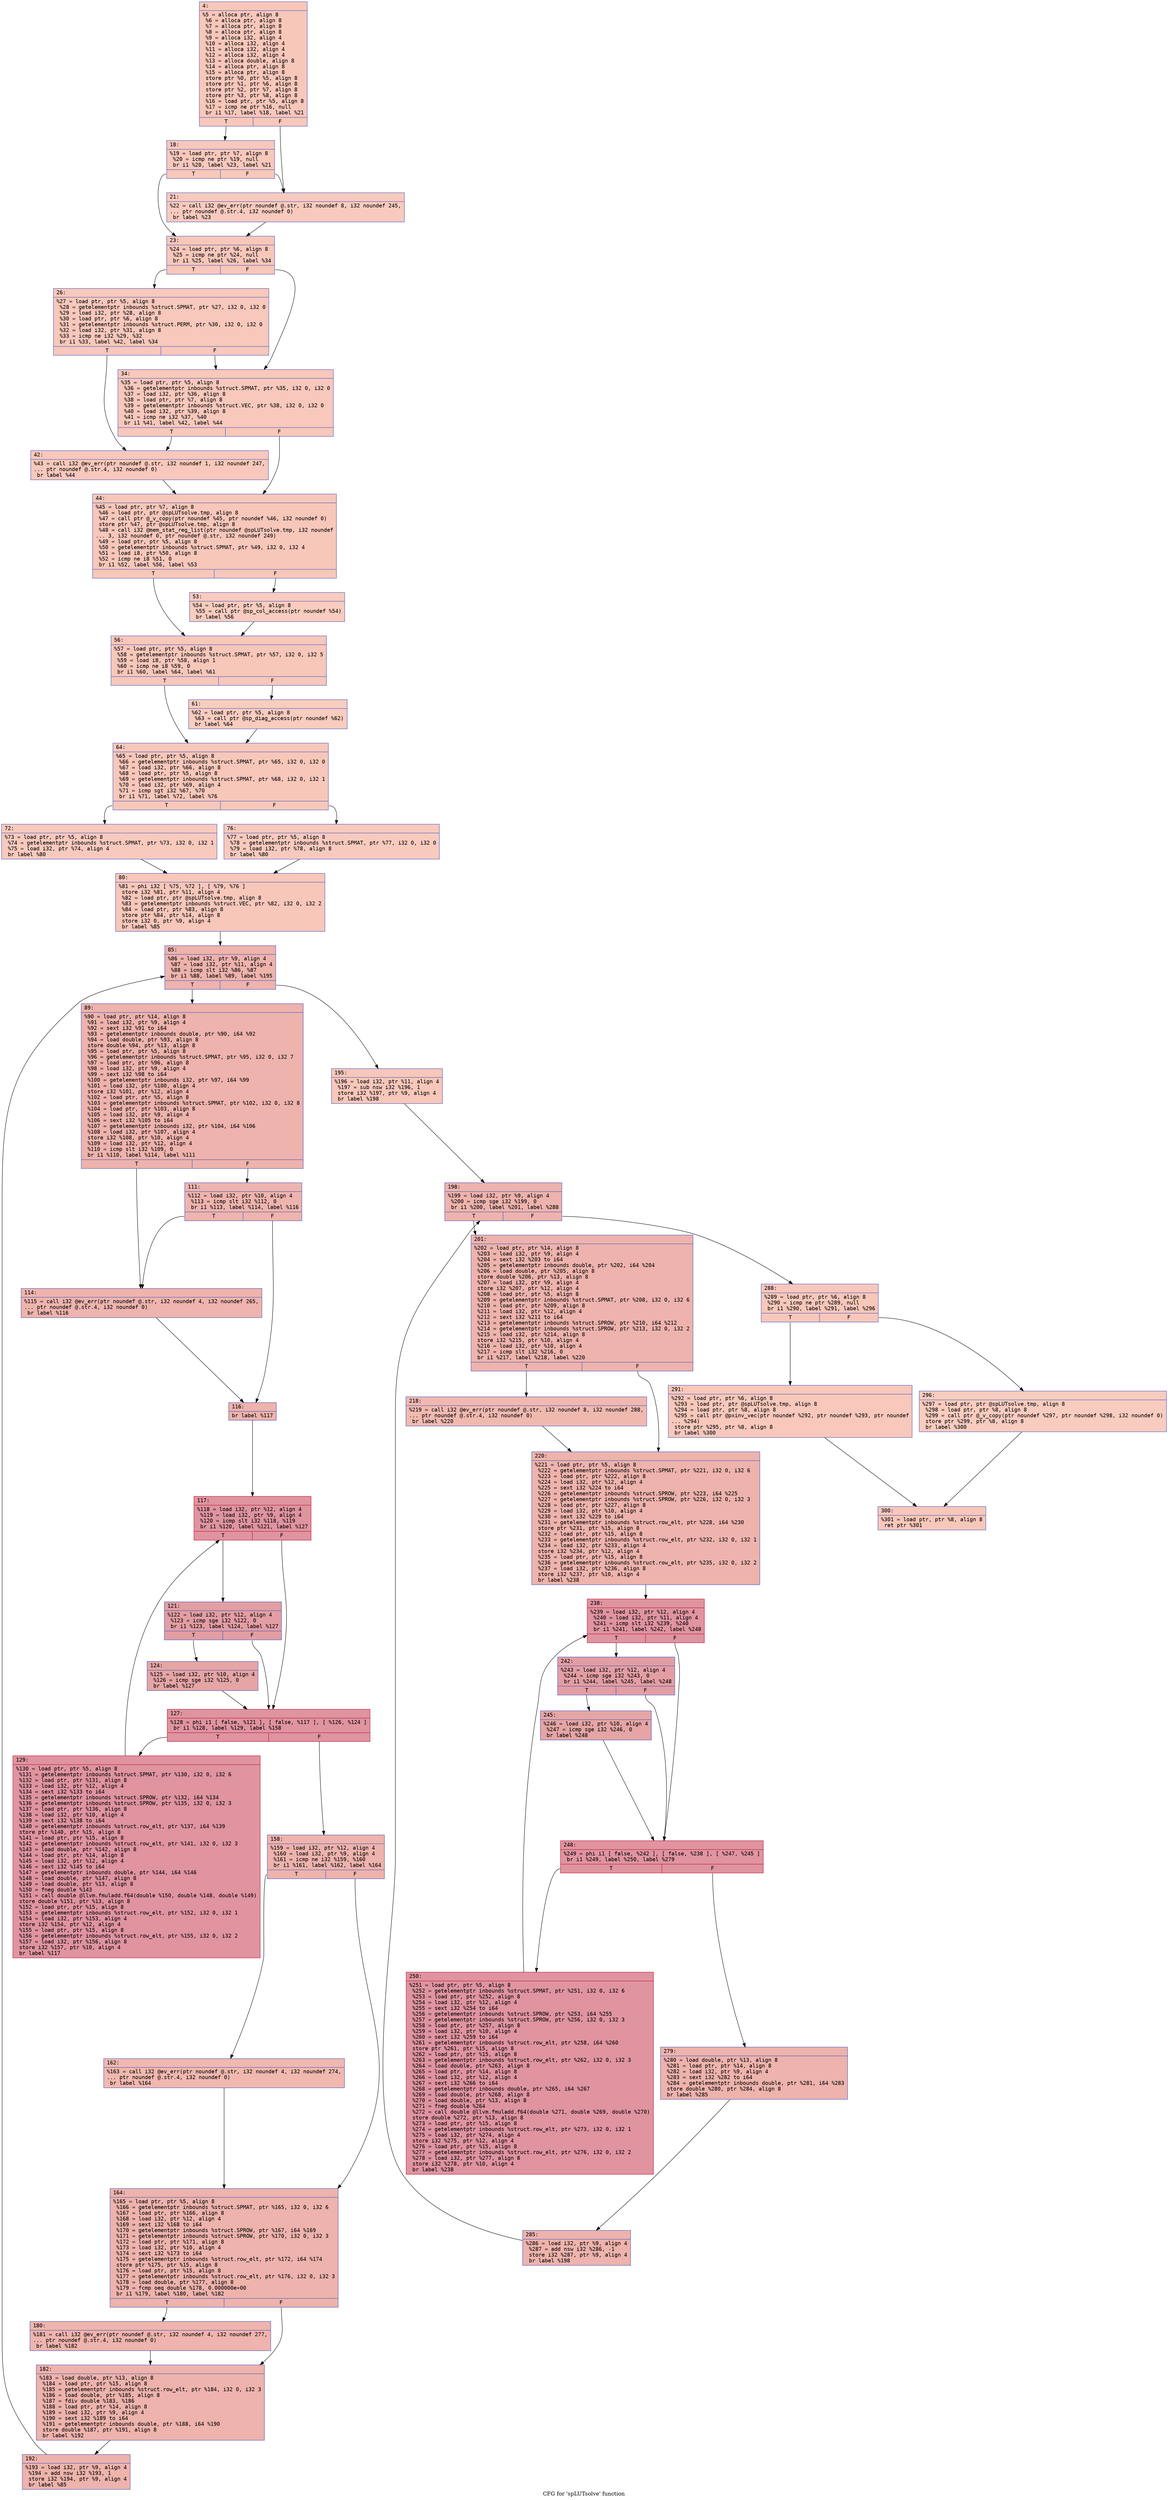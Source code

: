 digraph "CFG for 'spLUTsolve' function" {
	label="CFG for 'spLUTsolve' function";

	Node0x600001193cf0 [shape=record,color="#3d50c3ff", style=filled, fillcolor="#ec7f6370" fontname="Courier",label="{4:\l|  %5 = alloca ptr, align 8\l  %6 = alloca ptr, align 8\l  %7 = alloca ptr, align 8\l  %8 = alloca ptr, align 8\l  %9 = alloca i32, align 4\l  %10 = alloca i32, align 4\l  %11 = alloca i32, align 4\l  %12 = alloca i32, align 4\l  %13 = alloca double, align 8\l  %14 = alloca ptr, align 8\l  %15 = alloca ptr, align 8\l  store ptr %0, ptr %5, align 8\l  store ptr %1, ptr %6, align 8\l  store ptr %2, ptr %7, align 8\l  store ptr %3, ptr %8, align 8\l  %16 = load ptr, ptr %5, align 8\l  %17 = icmp ne ptr %16, null\l  br i1 %17, label %18, label %21\l|{<s0>T|<s1>F}}"];
	Node0x600001193cf0:s0 -> Node0x600001193de0[tooltip="4 -> 18\nProbability 62.50%" ];
	Node0x600001193cf0:s1 -> Node0x600001193e30[tooltip="4 -> 21\nProbability 37.50%" ];
	Node0x600001193de0 [shape=record,color="#3d50c3ff", style=filled, fillcolor="#ed836670" fontname="Courier",label="{18:\l|  %19 = load ptr, ptr %7, align 8\l  %20 = icmp ne ptr %19, null\l  br i1 %20, label %23, label %21\l|{<s0>T|<s1>F}}"];
	Node0x600001193de0:s0 -> Node0x600001193e80[tooltip="18 -> 23\nProbability 62.50%" ];
	Node0x600001193de0:s1 -> Node0x600001193e30[tooltip="18 -> 21\nProbability 37.50%" ];
	Node0x600001193e30 [shape=record,color="#3d50c3ff", style=filled, fillcolor="#ef886b70" fontname="Courier",label="{21:\l|  %22 = call i32 @ev_err(ptr noundef @.str, i32 noundef 8, i32 noundef 245,\l... ptr noundef @.str.4, i32 noundef 0)\l  br label %23\l}"];
	Node0x600001193e30 -> Node0x600001193e80[tooltip="21 -> 23\nProbability 100.00%" ];
	Node0x600001193e80 [shape=record,color="#3d50c3ff", style=filled, fillcolor="#ec7f6370" fontname="Courier",label="{23:\l|  %24 = load ptr, ptr %6, align 8\l  %25 = icmp ne ptr %24, null\l  br i1 %25, label %26, label %34\l|{<s0>T|<s1>F}}"];
	Node0x600001193e80:s0 -> Node0x600001193ed0[tooltip="23 -> 26\nProbability 62.50%" ];
	Node0x600001193e80:s1 -> Node0x600001193f20[tooltip="23 -> 34\nProbability 37.50%" ];
	Node0x600001193ed0 [shape=record,color="#3d50c3ff", style=filled, fillcolor="#ed836670" fontname="Courier",label="{26:\l|  %27 = load ptr, ptr %5, align 8\l  %28 = getelementptr inbounds %struct.SPMAT, ptr %27, i32 0, i32 0\l  %29 = load i32, ptr %28, align 8\l  %30 = load ptr, ptr %6, align 8\l  %31 = getelementptr inbounds %struct.PERM, ptr %30, i32 0, i32 0\l  %32 = load i32, ptr %31, align 8\l  %33 = icmp ne i32 %29, %32\l  br i1 %33, label %42, label %34\l|{<s0>T|<s1>F}}"];
	Node0x600001193ed0:s0 -> Node0x600001193f70[tooltip="26 -> 42\nProbability 50.00%" ];
	Node0x600001193ed0:s1 -> Node0x600001193f20[tooltip="26 -> 34\nProbability 50.00%" ];
	Node0x600001193f20 [shape=record,color="#3d50c3ff", style=filled, fillcolor="#ed836670" fontname="Courier",label="{34:\l|  %35 = load ptr, ptr %5, align 8\l  %36 = getelementptr inbounds %struct.SPMAT, ptr %35, i32 0, i32 0\l  %37 = load i32, ptr %36, align 8\l  %38 = load ptr, ptr %7, align 8\l  %39 = getelementptr inbounds %struct.VEC, ptr %38, i32 0, i32 0\l  %40 = load i32, ptr %39, align 8\l  %41 = icmp ne i32 %37, %40\l  br i1 %41, label %42, label %44\l|{<s0>T|<s1>F}}"];
	Node0x600001193f20:s0 -> Node0x600001193f70[tooltip="34 -> 42\nProbability 50.00%" ];
	Node0x600001193f20:s1 -> Node0x600001194000[tooltip="34 -> 44\nProbability 50.00%" ];
	Node0x600001193f70 [shape=record,color="#3d50c3ff", style=filled, fillcolor="#ed836670" fontname="Courier",label="{42:\l|  %43 = call i32 @ev_err(ptr noundef @.str, i32 noundef 1, i32 noundef 247,\l... ptr noundef @.str.4, i32 noundef 0)\l  br label %44\l}"];
	Node0x600001193f70 -> Node0x600001194000[tooltip="42 -> 44\nProbability 100.00%" ];
	Node0x600001194000 [shape=record,color="#3d50c3ff", style=filled, fillcolor="#ec7f6370" fontname="Courier",label="{44:\l|  %45 = load ptr, ptr %7, align 8\l  %46 = load ptr, ptr @spLUTsolve.tmp, align 8\l  %47 = call ptr @_v_copy(ptr noundef %45, ptr noundef %46, i32 noundef 0)\l  store ptr %47, ptr @spLUTsolve.tmp, align 8\l  %48 = call i32 @mem_stat_reg_list(ptr noundef @spLUTsolve.tmp, i32 noundef\l... 3, i32 noundef 0, ptr noundef @.str, i32 noundef 249)\l  %49 = load ptr, ptr %5, align 8\l  %50 = getelementptr inbounds %struct.SPMAT, ptr %49, i32 0, i32 4\l  %51 = load i8, ptr %50, align 8\l  %52 = icmp ne i8 %51, 0\l  br i1 %52, label %56, label %53\l|{<s0>T|<s1>F}}"];
	Node0x600001194000:s0 -> Node0x6000011940a0[tooltip="44 -> 56\nProbability 62.50%" ];
	Node0x600001194000:s1 -> Node0x600001194050[tooltip="44 -> 53\nProbability 37.50%" ];
	Node0x600001194050 [shape=record,color="#3d50c3ff", style=filled, fillcolor="#f08b6e70" fontname="Courier",label="{53:\l|  %54 = load ptr, ptr %5, align 8\l  %55 = call ptr @sp_col_access(ptr noundef %54)\l  br label %56\l}"];
	Node0x600001194050 -> Node0x6000011940a0[tooltip="53 -> 56\nProbability 100.00%" ];
	Node0x6000011940a0 [shape=record,color="#3d50c3ff", style=filled, fillcolor="#ec7f6370" fontname="Courier",label="{56:\l|  %57 = load ptr, ptr %5, align 8\l  %58 = getelementptr inbounds %struct.SPMAT, ptr %57, i32 0, i32 5\l  %59 = load i8, ptr %58, align 1\l  %60 = icmp ne i8 %59, 0\l  br i1 %60, label %64, label %61\l|{<s0>T|<s1>F}}"];
	Node0x6000011940a0:s0 -> Node0x600001194140[tooltip="56 -> 64\nProbability 62.50%" ];
	Node0x6000011940a0:s1 -> Node0x6000011940f0[tooltip="56 -> 61\nProbability 37.50%" ];
	Node0x6000011940f0 [shape=record,color="#3d50c3ff", style=filled, fillcolor="#f08b6e70" fontname="Courier",label="{61:\l|  %62 = load ptr, ptr %5, align 8\l  %63 = call ptr @sp_diag_access(ptr noundef %62)\l  br label %64\l}"];
	Node0x6000011940f0 -> Node0x600001194140[tooltip="61 -> 64\nProbability 100.00%" ];
	Node0x600001194140 [shape=record,color="#3d50c3ff", style=filled, fillcolor="#ec7f6370" fontname="Courier",label="{64:\l|  %65 = load ptr, ptr %5, align 8\l  %66 = getelementptr inbounds %struct.SPMAT, ptr %65, i32 0, i32 0\l  %67 = load i32, ptr %66, align 8\l  %68 = load ptr, ptr %5, align 8\l  %69 = getelementptr inbounds %struct.SPMAT, ptr %68, i32 0, i32 1\l  %70 = load i32, ptr %69, align 4\l  %71 = icmp sgt i32 %67, %70\l  br i1 %71, label %72, label %76\l|{<s0>T|<s1>F}}"];
	Node0x600001194140:s0 -> Node0x600001194190[tooltip="64 -> 72\nProbability 50.00%" ];
	Node0x600001194140:s1 -> Node0x6000011941e0[tooltip="64 -> 76\nProbability 50.00%" ];
	Node0x600001194190 [shape=record,color="#3d50c3ff", style=filled, fillcolor="#ef886b70" fontname="Courier",label="{72:\l|  %73 = load ptr, ptr %5, align 8\l  %74 = getelementptr inbounds %struct.SPMAT, ptr %73, i32 0, i32 1\l  %75 = load i32, ptr %74, align 4\l  br label %80\l}"];
	Node0x600001194190 -> Node0x600001194230[tooltip="72 -> 80\nProbability 100.00%" ];
	Node0x6000011941e0 [shape=record,color="#3d50c3ff", style=filled, fillcolor="#ef886b70" fontname="Courier",label="{76:\l|  %77 = load ptr, ptr %5, align 8\l  %78 = getelementptr inbounds %struct.SPMAT, ptr %77, i32 0, i32 0\l  %79 = load i32, ptr %78, align 8\l  br label %80\l}"];
	Node0x6000011941e0 -> Node0x600001194230[tooltip="76 -> 80\nProbability 100.00%" ];
	Node0x600001194230 [shape=record,color="#3d50c3ff", style=filled, fillcolor="#ec7f6370" fontname="Courier",label="{80:\l|  %81 = phi i32 [ %75, %72 ], [ %79, %76 ]\l  store i32 %81, ptr %11, align 4\l  %82 = load ptr, ptr @spLUTsolve.tmp, align 8\l  %83 = getelementptr inbounds %struct.VEC, ptr %82, i32 0, i32 2\l  %84 = load ptr, ptr %83, align 8\l  store ptr %84, ptr %14, align 8\l  store i32 0, ptr %9, align 4\l  br label %85\l}"];
	Node0x600001194230 -> Node0x600001194280[tooltip="80 -> 85\nProbability 100.00%" ];
	Node0x600001194280 [shape=record,color="#3d50c3ff", style=filled, fillcolor="#d6524470" fontname="Courier",label="{85:\l|  %86 = load i32, ptr %9, align 4\l  %87 = load i32, ptr %11, align 4\l  %88 = icmp slt i32 %86, %87\l  br i1 %88, label %89, label %195\l|{<s0>T|<s1>F}}"];
	Node0x600001194280:s0 -> Node0x6000011942d0[tooltip="85 -> 89\nProbability 96.88%" ];
	Node0x600001194280:s1 -> Node0x600001194780[tooltip="85 -> 195\nProbability 3.12%" ];
	Node0x6000011942d0 [shape=record,color="#3d50c3ff", style=filled, fillcolor="#d6524470" fontname="Courier",label="{89:\l|  %90 = load ptr, ptr %14, align 8\l  %91 = load i32, ptr %9, align 4\l  %92 = sext i32 %91 to i64\l  %93 = getelementptr inbounds double, ptr %90, i64 %92\l  %94 = load double, ptr %93, align 8\l  store double %94, ptr %13, align 8\l  %95 = load ptr, ptr %5, align 8\l  %96 = getelementptr inbounds %struct.SPMAT, ptr %95, i32 0, i32 7\l  %97 = load ptr, ptr %96, align 8\l  %98 = load i32, ptr %9, align 4\l  %99 = sext i32 %98 to i64\l  %100 = getelementptr inbounds i32, ptr %97, i64 %99\l  %101 = load i32, ptr %100, align 4\l  store i32 %101, ptr %12, align 4\l  %102 = load ptr, ptr %5, align 8\l  %103 = getelementptr inbounds %struct.SPMAT, ptr %102, i32 0, i32 8\l  %104 = load ptr, ptr %103, align 8\l  %105 = load i32, ptr %9, align 4\l  %106 = sext i32 %105 to i64\l  %107 = getelementptr inbounds i32, ptr %104, i64 %106\l  %108 = load i32, ptr %107, align 4\l  store i32 %108, ptr %10, align 4\l  %109 = load i32, ptr %12, align 4\l  %110 = icmp slt i32 %109, 0\l  br i1 %110, label %114, label %111\l|{<s0>T|<s1>F}}"];
	Node0x6000011942d0:s0 -> Node0x600001194370[tooltip="89 -> 114\nProbability 37.50%" ];
	Node0x6000011942d0:s1 -> Node0x600001194320[tooltip="89 -> 111\nProbability 62.50%" ];
	Node0x600001194320 [shape=record,color="#3d50c3ff", style=filled, fillcolor="#d8564670" fontname="Courier",label="{111:\l|  %112 = load i32, ptr %10, align 4\l  %113 = icmp slt i32 %112, 0\l  br i1 %113, label %114, label %116\l|{<s0>T|<s1>F}}"];
	Node0x600001194320:s0 -> Node0x600001194370[tooltip="111 -> 114\nProbability 37.50%" ];
	Node0x600001194320:s1 -> Node0x6000011943c0[tooltip="111 -> 116\nProbability 62.50%" ];
	Node0x600001194370 [shape=record,color="#3d50c3ff", style=filled, fillcolor="#d8564670" fontname="Courier",label="{114:\l|  %115 = call i32 @ev_err(ptr noundef @.str, i32 noundef 4, i32 noundef 265,\l... ptr noundef @.str.4, i32 noundef 0)\l  br label %116\l}"];
	Node0x600001194370 -> Node0x6000011943c0[tooltip="114 -> 116\nProbability 100.00%" ];
	Node0x6000011943c0 [shape=record,color="#3d50c3ff", style=filled, fillcolor="#d6524470" fontname="Courier",label="{116:\l|  br label %117\l}"];
	Node0x6000011943c0 -> Node0x600001194410[tooltip="116 -> 117\nProbability 100.00%" ];
	Node0x600001194410 [shape=record,color="#b70d28ff", style=filled, fillcolor="#b70d2870" fontname="Courier",label="{117:\l|  %118 = load i32, ptr %12, align 4\l  %119 = load i32, ptr %9, align 4\l  %120 = icmp slt i32 %118, %119\l  br i1 %120, label %121, label %127\l|{<s0>T|<s1>F}}"];
	Node0x600001194410:s0 -> Node0x600001194460[tooltip="117 -> 121\nProbability 50.00%" ];
	Node0x600001194410:s1 -> Node0x600001194500[tooltip="117 -> 127\nProbability 50.00%" ];
	Node0x600001194460 [shape=record,color="#3d50c3ff", style=filled, fillcolor="#be242e70" fontname="Courier",label="{121:\l|  %122 = load i32, ptr %12, align 4\l  %123 = icmp sge i32 %122, 0\l  br i1 %123, label %124, label %127\l|{<s0>T|<s1>F}}"];
	Node0x600001194460:s0 -> Node0x6000011944b0[tooltip="121 -> 124\nProbability 50.00%" ];
	Node0x600001194460:s1 -> Node0x600001194500[tooltip="121 -> 127\nProbability 50.00%" ];
	Node0x6000011944b0 [shape=record,color="#3d50c3ff", style=filled, fillcolor="#c5333470" fontname="Courier",label="{124:\l|  %125 = load i32, ptr %10, align 4\l  %126 = icmp sge i32 %125, 0\l  br label %127\l}"];
	Node0x6000011944b0 -> Node0x600001194500[tooltip="124 -> 127\nProbability 100.00%" ];
	Node0x600001194500 [shape=record,color="#b70d28ff", style=filled, fillcolor="#b70d2870" fontname="Courier",label="{127:\l|  %128 = phi i1 [ false, %121 ], [ false, %117 ], [ %126, %124 ]\l  br i1 %128, label %129, label %158\l|{<s0>T|<s1>F}}"];
	Node0x600001194500:s0 -> Node0x600001194550[tooltip="127 -> 129\nProbability 96.88%" ];
	Node0x600001194500:s1 -> Node0x6000011945a0[tooltip="127 -> 158\nProbability 3.12%" ];
	Node0x600001194550 [shape=record,color="#b70d28ff", style=filled, fillcolor="#b70d2870" fontname="Courier",label="{129:\l|  %130 = load ptr, ptr %5, align 8\l  %131 = getelementptr inbounds %struct.SPMAT, ptr %130, i32 0, i32 6\l  %132 = load ptr, ptr %131, align 8\l  %133 = load i32, ptr %12, align 4\l  %134 = sext i32 %133 to i64\l  %135 = getelementptr inbounds %struct.SPROW, ptr %132, i64 %134\l  %136 = getelementptr inbounds %struct.SPROW, ptr %135, i32 0, i32 3\l  %137 = load ptr, ptr %136, align 8\l  %138 = load i32, ptr %10, align 4\l  %139 = sext i32 %138 to i64\l  %140 = getelementptr inbounds %struct.row_elt, ptr %137, i64 %139\l  store ptr %140, ptr %15, align 8\l  %141 = load ptr, ptr %15, align 8\l  %142 = getelementptr inbounds %struct.row_elt, ptr %141, i32 0, i32 3\l  %143 = load double, ptr %142, align 8\l  %144 = load ptr, ptr %14, align 8\l  %145 = load i32, ptr %12, align 4\l  %146 = sext i32 %145 to i64\l  %147 = getelementptr inbounds double, ptr %144, i64 %146\l  %148 = load double, ptr %147, align 8\l  %149 = load double, ptr %13, align 8\l  %150 = fneg double %143\l  %151 = call double @llvm.fmuladd.f64(double %150, double %148, double %149)\l  store double %151, ptr %13, align 8\l  %152 = load ptr, ptr %15, align 8\l  %153 = getelementptr inbounds %struct.row_elt, ptr %152, i32 0, i32 1\l  %154 = load i32, ptr %153, align 4\l  store i32 %154, ptr %12, align 4\l  %155 = load ptr, ptr %15, align 8\l  %156 = getelementptr inbounds %struct.row_elt, ptr %155, i32 0, i32 2\l  %157 = load i32, ptr %156, align 8\l  store i32 %157, ptr %10, align 4\l  br label %117\l}"];
	Node0x600001194550 -> Node0x600001194410[tooltip="129 -> 117\nProbability 100.00%" ];
	Node0x6000011945a0 [shape=record,color="#3d50c3ff", style=filled, fillcolor="#d6524470" fontname="Courier",label="{158:\l|  %159 = load i32, ptr %12, align 4\l  %160 = load i32, ptr %9, align 4\l  %161 = icmp ne i32 %159, %160\l  br i1 %161, label %162, label %164\l|{<s0>T|<s1>F}}"];
	Node0x6000011945a0:s0 -> Node0x6000011945f0[tooltip="158 -> 162\nProbability 50.00%" ];
	Node0x6000011945a0:s1 -> Node0x600001194640[tooltip="158 -> 164\nProbability 50.00%" ];
	Node0x6000011945f0 [shape=record,color="#3d50c3ff", style=filled, fillcolor="#dc5d4a70" fontname="Courier",label="{162:\l|  %163 = call i32 @ev_err(ptr noundef @.str, i32 noundef 4, i32 noundef 274,\l... ptr noundef @.str.4, i32 noundef 0)\l  br label %164\l}"];
	Node0x6000011945f0 -> Node0x600001194640[tooltip="162 -> 164\nProbability 100.00%" ];
	Node0x600001194640 [shape=record,color="#3d50c3ff", style=filled, fillcolor="#d6524470" fontname="Courier",label="{164:\l|  %165 = load ptr, ptr %5, align 8\l  %166 = getelementptr inbounds %struct.SPMAT, ptr %165, i32 0, i32 6\l  %167 = load ptr, ptr %166, align 8\l  %168 = load i32, ptr %12, align 4\l  %169 = sext i32 %168 to i64\l  %170 = getelementptr inbounds %struct.SPROW, ptr %167, i64 %169\l  %171 = getelementptr inbounds %struct.SPROW, ptr %170, i32 0, i32 3\l  %172 = load ptr, ptr %171, align 8\l  %173 = load i32, ptr %10, align 4\l  %174 = sext i32 %173 to i64\l  %175 = getelementptr inbounds %struct.row_elt, ptr %172, i64 %174\l  store ptr %175, ptr %15, align 8\l  %176 = load ptr, ptr %15, align 8\l  %177 = getelementptr inbounds %struct.row_elt, ptr %176, i32 0, i32 3\l  %178 = load double, ptr %177, align 8\l  %179 = fcmp oeq double %178, 0.000000e+00\l  br i1 %179, label %180, label %182\l|{<s0>T|<s1>F}}"];
	Node0x600001194640:s0 -> Node0x600001194690[tooltip="164 -> 180\nProbability 62.50%" ];
	Node0x600001194640:s1 -> Node0x6000011946e0[tooltip="164 -> 182\nProbability 37.50%" ];
	Node0x600001194690 [shape=record,color="#3d50c3ff", style=filled, fillcolor="#d8564670" fontname="Courier",label="{180:\l|  %181 = call i32 @ev_err(ptr noundef @.str, i32 noundef 4, i32 noundef 277,\l... ptr noundef @.str.4, i32 noundef 0)\l  br label %182\l}"];
	Node0x600001194690 -> Node0x6000011946e0[tooltip="180 -> 182\nProbability 100.00%" ];
	Node0x6000011946e0 [shape=record,color="#3d50c3ff", style=filled, fillcolor="#d6524470" fontname="Courier",label="{182:\l|  %183 = load double, ptr %13, align 8\l  %184 = load ptr, ptr %15, align 8\l  %185 = getelementptr inbounds %struct.row_elt, ptr %184, i32 0, i32 3\l  %186 = load double, ptr %185, align 8\l  %187 = fdiv double %183, %186\l  %188 = load ptr, ptr %14, align 8\l  %189 = load i32, ptr %9, align 4\l  %190 = sext i32 %189 to i64\l  %191 = getelementptr inbounds double, ptr %188, i64 %190\l  store double %187, ptr %191, align 8\l  br label %192\l}"];
	Node0x6000011946e0 -> Node0x600001194730[tooltip="182 -> 192\nProbability 100.00%" ];
	Node0x600001194730 [shape=record,color="#3d50c3ff", style=filled, fillcolor="#d6524470" fontname="Courier",label="{192:\l|  %193 = load i32, ptr %9, align 4\l  %194 = add nsw i32 %193, 1\l  store i32 %194, ptr %9, align 4\l  br label %85\l}"];
	Node0x600001194730 -> Node0x600001194280[tooltip="192 -> 85\nProbability 100.00%" ];
	Node0x600001194780 [shape=record,color="#3d50c3ff", style=filled, fillcolor="#ec7f6370" fontname="Courier",label="{195:\l|  %196 = load i32, ptr %11, align 4\l  %197 = sub nsw i32 %196, 1\l  store i32 %197, ptr %9, align 4\l  br label %198\l}"];
	Node0x600001194780 -> Node0x6000011947d0[tooltip="195 -> 198\nProbability 100.00%" ];
	Node0x6000011947d0 [shape=record,color="#3d50c3ff", style=filled, fillcolor="#d6524470" fontname="Courier",label="{198:\l|  %199 = load i32, ptr %9, align 4\l  %200 = icmp sge i32 %199, 0\l  br i1 %200, label %201, label %288\l|{<s0>T|<s1>F}}"];
	Node0x6000011947d0:s0 -> Node0x600001194820[tooltip="198 -> 201\nProbability 96.88%" ];
	Node0x6000011947d0:s1 -> Node0x600001194b40[tooltip="198 -> 288\nProbability 3.12%" ];
	Node0x600001194820 [shape=record,color="#3d50c3ff", style=filled, fillcolor="#d6524470" fontname="Courier",label="{201:\l|  %202 = load ptr, ptr %14, align 8\l  %203 = load i32, ptr %9, align 4\l  %204 = sext i32 %203 to i64\l  %205 = getelementptr inbounds double, ptr %202, i64 %204\l  %206 = load double, ptr %205, align 8\l  store double %206, ptr %13, align 8\l  %207 = load i32, ptr %9, align 4\l  store i32 %207, ptr %12, align 4\l  %208 = load ptr, ptr %5, align 8\l  %209 = getelementptr inbounds %struct.SPMAT, ptr %208, i32 0, i32 6\l  %210 = load ptr, ptr %209, align 8\l  %211 = load i32, ptr %12, align 4\l  %212 = sext i32 %211 to i64\l  %213 = getelementptr inbounds %struct.SPROW, ptr %210, i64 %212\l  %214 = getelementptr inbounds %struct.SPROW, ptr %213, i32 0, i32 2\l  %215 = load i32, ptr %214, align 8\l  store i32 %215, ptr %10, align 4\l  %216 = load i32, ptr %10, align 4\l  %217 = icmp slt i32 %216, 0\l  br i1 %217, label %218, label %220\l|{<s0>T|<s1>F}}"];
	Node0x600001194820:s0 -> Node0x600001194870[tooltip="201 -> 218\nProbability 37.50%" ];
	Node0x600001194820:s1 -> Node0x6000011948c0[tooltip="201 -> 220\nProbability 62.50%" ];
	Node0x600001194870 [shape=record,color="#3d50c3ff", style=filled, fillcolor="#de614d70" fontname="Courier",label="{218:\l|  %219 = call i32 @ev_err(ptr noundef @.str, i32 noundef 8, i32 noundef 288,\l... ptr noundef @.str.4, i32 noundef 0)\l  br label %220\l}"];
	Node0x600001194870 -> Node0x6000011948c0[tooltip="218 -> 220\nProbability 100.00%" ];
	Node0x6000011948c0 [shape=record,color="#3d50c3ff", style=filled, fillcolor="#d6524470" fontname="Courier",label="{220:\l|  %221 = load ptr, ptr %5, align 8\l  %222 = getelementptr inbounds %struct.SPMAT, ptr %221, i32 0, i32 6\l  %223 = load ptr, ptr %222, align 8\l  %224 = load i32, ptr %12, align 4\l  %225 = sext i32 %224 to i64\l  %226 = getelementptr inbounds %struct.SPROW, ptr %223, i64 %225\l  %227 = getelementptr inbounds %struct.SPROW, ptr %226, i32 0, i32 3\l  %228 = load ptr, ptr %227, align 8\l  %229 = load i32, ptr %10, align 4\l  %230 = sext i32 %229 to i64\l  %231 = getelementptr inbounds %struct.row_elt, ptr %228, i64 %230\l  store ptr %231, ptr %15, align 8\l  %232 = load ptr, ptr %15, align 8\l  %233 = getelementptr inbounds %struct.row_elt, ptr %232, i32 0, i32 1\l  %234 = load i32, ptr %233, align 4\l  store i32 %234, ptr %12, align 4\l  %235 = load ptr, ptr %15, align 8\l  %236 = getelementptr inbounds %struct.row_elt, ptr %235, i32 0, i32 2\l  %237 = load i32, ptr %236, align 8\l  store i32 %237, ptr %10, align 4\l  br label %238\l}"];
	Node0x6000011948c0 -> Node0x600001194910[tooltip="220 -> 238\nProbability 100.00%" ];
	Node0x600001194910 [shape=record,color="#b70d28ff", style=filled, fillcolor="#b70d2870" fontname="Courier",label="{238:\l|  %239 = load i32, ptr %12, align 4\l  %240 = load i32, ptr %11, align 4\l  %241 = icmp slt i32 %239, %240\l  br i1 %241, label %242, label %248\l|{<s0>T|<s1>F}}"];
	Node0x600001194910:s0 -> Node0x600001194960[tooltip="238 -> 242\nProbability 50.00%" ];
	Node0x600001194910:s1 -> Node0x600001194a00[tooltip="238 -> 248\nProbability 50.00%" ];
	Node0x600001194960 [shape=record,color="#3d50c3ff", style=filled, fillcolor="#be242e70" fontname="Courier",label="{242:\l|  %243 = load i32, ptr %12, align 4\l  %244 = icmp sge i32 %243, 0\l  br i1 %244, label %245, label %248\l|{<s0>T|<s1>F}}"];
	Node0x600001194960:s0 -> Node0x6000011949b0[tooltip="242 -> 245\nProbability 50.00%" ];
	Node0x600001194960:s1 -> Node0x600001194a00[tooltip="242 -> 248\nProbability 50.00%" ];
	Node0x6000011949b0 [shape=record,color="#3d50c3ff", style=filled, fillcolor="#c5333470" fontname="Courier",label="{245:\l|  %246 = load i32, ptr %10, align 4\l  %247 = icmp sge i32 %246, 0\l  br label %248\l}"];
	Node0x6000011949b0 -> Node0x600001194a00[tooltip="245 -> 248\nProbability 100.00%" ];
	Node0x600001194a00 [shape=record,color="#b70d28ff", style=filled, fillcolor="#b70d2870" fontname="Courier",label="{248:\l|  %249 = phi i1 [ false, %242 ], [ false, %238 ], [ %247, %245 ]\l  br i1 %249, label %250, label %279\l|{<s0>T|<s1>F}}"];
	Node0x600001194a00:s0 -> Node0x600001194a50[tooltip="248 -> 250\nProbability 96.88%" ];
	Node0x600001194a00:s1 -> Node0x600001194aa0[tooltip="248 -> 279\nProbability 3.12%" ];
	Node0x600001194a50 [shape=record,color="#b70d28ff", style=filled, fillcolor="#b70d2870" fontname="Courier",label="{250:\l|  %251 = load ptr, ptr %5, align 8\l  %252 = getelementptr inbounds %struct.SPMAT, ptr %251, i32 0, i32 6\l  %253 = load ptr, ptr %252, align 8\l  %254 = load i32, ptr %12, align 4\l  %255 = sext i32 %254 to i64\l  %256 = getelementptr inbounds %struct.SPROW, ptr %253, i64 %255\l  %257 = getelementptr inbounds %struct.SPROW, ptr %256, i32 0, i32 3\l  %258 = load ptr, ptr %257, align 8\l  %259 = load i32, ptr %10, align 4\l  %260 = sext i32 %259 to i64\l  %261 = getelementptr inbounds %struct.row_elt, ptr %258, i64 %260\l  store ptr %261, ptr %15, align 8\l  %262 = load ptr, ptr %15, align 8\l  %263 = getelementptr inbounds %struct.row_elt, ptr %262, i32 0, i32 3\l  %264 = load double, ptr %263, align 8\l  %265 = load ptr, ptr %14, align 8\l  %266 = load i32, ptr %12, align 4\l  %267 = sext i32 %266 to i64\l  %268 = getelementptr inbounds double, ptr %265, i64 %267\l  %269 = load double, ptr %268, align 8\l  %270 = load double, ptr %13, align 8\l  %271 = fneg double %264\l  %272 = call double @llvm.fmuladd.f64(double %271, double %269, double %270)\l  store double %272, ptr %13, align 8\l  %273 = load ptr, ptr %15, align 8\l  %274 = getelementptr inbounds %struct.row_elt, ptr %273, i32 0, i32 1\l  %275 = load i32, ptr %274, align 4\l  store i32 %275, ptr %12, align 4\l  %276 = load ptr, ptr %15, align 8\l  %277 = getelementptr inbounds %struct.row_elt, ptr %276, i32 0, i32 2\l  %278 = load i32, ptr %277, align 8\l  store i32 %278, ptr %10, align 4\l  br label %238\l}"];
	Node0x600001194a50 -> Node0x600001194910[tooltip="250 -> 238\nProbability 100.00%" ];
	Node0x600001194aa0 [shape=record,color="#3d50c3ff", style=filled, fillcolor="#d6524470" fontname="Courier",label="{279:\l|  %280 = load double, ptr %13, align 8\l  %281 = load ptr, ptr %14, align 8\l  %282 = load i32, ptr %9, align 4\l  %283 = sext i32 %282 to i64\l  %284 = getelementptr inbounds double, ptr %281, i64 %283\l  store double %280, ptr %284, align 8\l  br label %285\l}"];
	Node0x600001194aa0 -> Node0x600001194af0[tooltip="279 -> 285\nProbability 100.00%" ];
	Node0x600001194af0 [shape=record,color="#3d50c3ff", style=filled, fillcolor="#d6524470" fontname="Courier",label="{285:\l|  %286 = load i32, ptr %9, align 4\l  %287 = add nsw i32 %286, -1\l  store i32 %287, ptr %9, align 4\l  br label %198\l}"];
	Node0x600001194af0 -> Node0x6000011947d0[tooltip="285 -> 198\nProbability 100.00%" ];
	Node0x600001194b40 [shape=record,color="#3d50c3ff", style=filled, fillcolor="#ec7f6370" fontname="Courier",label="{288:\l|  %289 = load ptr, ptr %6, align 8\l  %290 = icmp ne ptr %289, null\l  br i1 %290, label %291, label %296\l|{<s0>T|<s1>F}}"];
	Node0x600001194b40:s0 -> Node0x600001194b90[tooltip="288 -> 291\nProbability 62.50%" ];
	Node0x600001194b40:s1 -> Node0x600001194be0[tooltip="288 -> 296\nProbability 37.50%" ];
	Node0x600001194b90 [shape=record,color="#3d50c3ff", style=filled, fillcolor="#ed836670" fontname="Courier",label="{291:\l|  %292 = load ptr, ptr %6, align 8\l  %293 = load ptr, ptr @spLUTsolve.tmp, align 8\l  %294 = load ptr, ptr %8, align 8\l  %295 = call ptr @pxinv_vec(ptr noundef %292, ptr noundef %293, ptr noundef\l... %294)\l  store ptr %295, ptr %8, align 8\l  br label %300\l}"];
	Node0x600001194b90 -> Node0x600001194c30[tooltip="291 -> 300\nProbability 100.00%" ];
	Node0x600001194be0 [shape=record,color="#3d50c3ff", style=filled, fillcolor="#f08b6e70" fontname="Courier",label="{296:\l|  %297 = load ptr, ptr @spLUTsolve.tmp, align 8\l  %298 = load ptr, ptr %8, align 8\l  %299 = call ptr @_v_copy(ptr noundef %297, ptr noundef %298, i32 noundef 0)\l  store ptr %299, ptr %8, align 8\l  br label %300\l}"];
	Node0x600001194be0 -> Node0x600001194c30[tooltip="296 -> 300\nProbability 100.00%" ];
	Node0x600001194c30 [shape=record,color="#3d50c3ff", style=filled, fillcolor="#ec7f6370" fontname="Courier",label="{300:\l|  %301 = load ptr, ptr %8, align 8\l  ret ptr %301\l}"];
}
